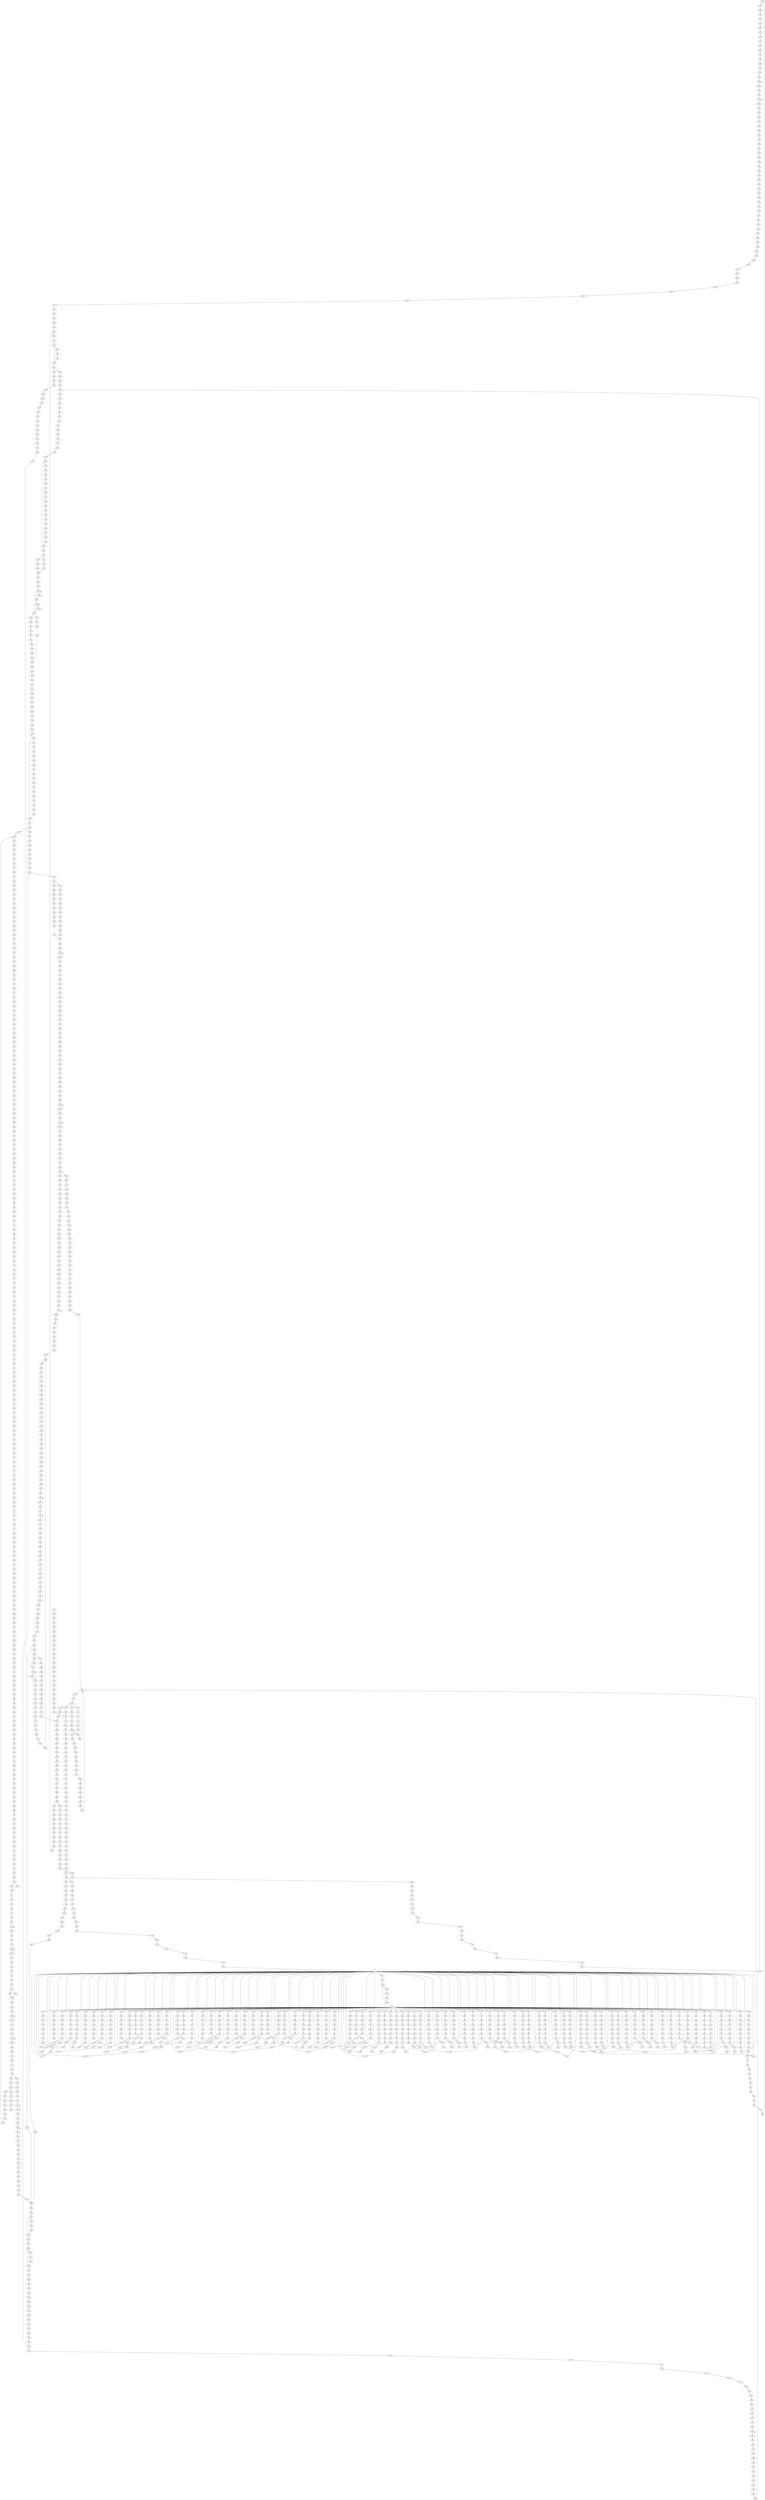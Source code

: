 digraph G {
"10000" -> "10004"
"10004" -> "10008"
"10008" -> "1000c"
"1000c" -> "10010"
"10010" -> "10014"
"10014" -> "10018"
"10018" -> "1001c"
"1001c" -> "10020"
"10020" -> "10024"
"10024" -> "10028"
"10028" -> "1002c"
"1002c" -> "10030"
"10030" -> "10034"
"10034" -> "10038"
"10038" -> "1003c"
"1003c" -> "10040"
"10040" -> "10044"
"10044" -> "10048"
"10048+2" -> "1004c"
"10048" -> "10048"
"10048" -> "10048+2"
"1004c" -> "10050"
"10050" -> "10054"
"10054+2" -> "10058"
"10054" -> "10054"
"10054" -> "10054+2"
"10058" -> "1005c"
"1005c" -> "10060"
"10060" -> "10064"
"10064" -> "10068"
"10068" -> "1006c"
"1006c" -> "10070"
"10070" -> "10074"
"10074" -> "10078"
"10078" -> "1007c"
"1007c" -> "10080"
"10080" -> "10084"
"10084" -> "10088"
"10088" -> "1008c"
"1008c" -> "10090"
"10090" -> "10094"
"10094" -> "10098"
"10098" -> "1009c"
"1009c" -> "100a0"
"100a0" -> "100a4"
"100a4" -> "100a8"
"100a8" -> "100ac"
"100ac" -> "100b0"
"100b0" -> "10338"
"1012c" -> "10130"
"10130" -> "10134"
"10134" -> "10b08"
"10138" -> "1013c"
"1013c" -> "10140"
"10140" -> "10144"
"10144" -> "10940"
"10148" -> "1014c"
"1014c" -> "158f0"
"10150" -> "10154"
"10154" -> "10158"
"10158" -> "1015c"
"1015c" -> "10160"
"10160" -> "10ae0"
"10164" -> "10168"
"10168" -> "1434c"
"1016c" -> "10170"
"10170" -> "10174"
"10174" -> "14288"
"10178" -> "1017c"
"1017c" -> "10180"
"10180" -> "10184"
"10184" -> "142ac"
"10188" -> "1018c"
"1018c" -> "10790"
"101b0" -> "101b4"
"101b4" -> "101b8"
"101b8" -> "101bc"
"101bc" -> "101c0"
"101c0+2" -> "101c4"
"101c0" -> "101c0"
"101c0" -> "101c0+2"
"101c4" -> "101c8"
"101c8" -> "101cc"
"101cc" -> "101d0"
"101d0+2" -> "101d4"
"101d0" -> "101d0"
"101d0" -> "101d0+2"
"101d4" -> "101d8"
"101d8" -> "101dc"
"101dc" -> "101e0"
"101e0" -> "101e4"
"101e4" -> "101e8"
"101e8" -> "101ec"
"101ec" -> "1039c"
"101ec" -> "10420"
"102a0" -> "102a4"
"102a4" -> "102a8"
"102a8" -> "102ac"
"102ac" -> "102b0"
"102b0" -> "102b4"
"102b4" -> "102b8"
"102b8" -> "102bc"
"102bc" -> "102c0"
"102c0" -> "102c4"
"102c4" -> "102c8"
"102c8" -> "102cc"
"102cc" -> "102d0"
"102d0" -> "102d4"
"102d4" -> "102d8"
"102d8" -> "102dc"
"102dc" -> "102e0"
"102e0" -> "102e4"
"102e4" -> "102e8"
"102e8" -> "102ec"
"102ec" -> "102f0"
"102f0" -> "102f4"
"102f4" -> "102f8"
"102f8" -> "102fc"
"102fc" -> "154c0"
"10300" -> "10304"
"10304" -> "10308"
"10308" -> "1030c"
"1030c" -> "10310"
"10310" -> "10314"
"10314" -> "10318"
"10318" -> "1031c"
"1031c" -> "10320"
"10320" -> "10324"
"10324" -> "143ec"
"10328" -> "1032c"
"1032c" -> "10330"
"10330" -> "10334"
"10334" -> "ffcc"
"10338" -> "1099c"
"1033c" -> "10340"
"10340" -> "10344"
"10344" -> "10348"
"10348" -> "15298"
"1034c" -> "10350"
"10350" -> "10354"
"10354" -> "10358"
"10358" -> "1434c"
"1035c" -> "10360"
"10360" -> "10364"
"10364" -> "14288"
"10368" -> "1036c"
"1036c" -> "10370"
"10370" -> "10374"
"10374" -> "10378"
"10378" -> "1037c"
"1037c" -> "10380"
"10380" -> "10384"
"10384" -> "10388"
"10388" -> "1038c"
"1038c" -> "142ac"
"10390" -> "a590"
"10394" -> "ee18"
"10398" -> "101b0"
"1039c" -> "103a0"
"103a0" -> "103a4"
"103a4" -> "103a8"
"103a4" -> "103f8"
"103a8" -> "103ac"
"103ac" -> "103b0"
"103b0" -> "103b4"
"103b4" -> "103b8"
"103f8" -> "103fc"
"103fc" -> "10400"
"10400" -> "10404"
"10404" -> "10408"
"10408" -> "1040c"
"1040c" -> "10410"
"10410" -> "10414"
"10414" -> "a590"
"10418" -> "ee18"
"1041c" -> "101b0"
"10420" -> "11238"
"10424" -> "10428"
"10428" -> "1042c"
"1042c" -> "10430"
"10430" -> "10434"
"10434" -> "10438"
"10438" -> "1043c"
"1043c" -> "10440"
"10440" -> "10444"
"10444" -> "10448"
"10448" -> "1044c"
"1044c" -> "10450"
"10450" -> "10454"
"10454" -> "10458"
"10458" -> "1045c"
"1045c" -> "1044c"
"1045c" -> "10460"
"10460" -> "10464"
"10464" -> "10468"
"10468" -> "1046c"
"1046c" -> "10470"
"10470" -> "10474"
"10474" -> "10478"
"10478" -> "10468"
"10478" -> "1047c"
"1047c" -> "10480"
"10480" -> "10484"
"10484" -> "10488"
"10488" -> "1048c"
"1048c" -> "10490"
"10490" -> "10494"
"10494" -> "10498"
"10498" -> "1049c"
"1049c" -> "104a0"
"104a0" -> "104a4"
"104a4" -> "104a8"
"104a8" -> "104ac"
"104ac" -> "104b0"
"104b0" -> "104b4"
"104b4" -> "104b8"
"104b8" -> "104bc"
"104bc" -> "104c0"
"104c0" -> "104c4"
"104c0" -> "10740"
"104c4" -> "104c8"
"104c8" -> "104cc"
"104cc" -> "104d0"
"104cc" -> "105e0"
"104d0" -> "104d4"
"104d4" -> "104d8"
"104d8" -> "104dc"
"104dc" -> "104e0"
"104e0" -> "104e4"
"104e4" -> "104e8"
"104e8" -> "104ec"
"104ec" -> "104f0"
"104f0" -> "104f4"
"104f4" -> "104f8"
"104f8" -> "104fc"
"104fc" -> "10500"
"10500" -> "10504"
"10504" -> "10508"
"10508+2" -> "1050c"
"10508" -> "10508"
"10508" -> "10508+2"
"1050c" -> "10510"
"10510" -> "10514"
"10514" -> "10518"
"10518" -> "1051c"
"1051c" -> "10520"
"10520" -> "10524"
"10524" -> "10528"
"10528" -> "1052c"
"1052c" -> "10530"
"10530" -> "10534"
"10534" -> "10538"
"10538" -> "1053c"
"1053c" -> "15d9c"
"10540" -> "10544"
"10544" -> "10548"
"10548" -> "1054c"
"1054c" -> "1057c"
"1057c" -> "10580"
"10580" -> "10584"
"10584" -> "10588"
"10584" -> "10610"
"10588" -> "1058c"
"1058c" -> "10590"
"10590" -> "10594"
"10594" -> "10598"
"10598" -> "1059c"
"1059c" -> "105a0"
"105a0" -> "105a4"
"105a4" -> "105a8"
"105a8" -> "105ac"
"105ac" -> "105b0"
"105b0" -> "105b4"
"105b4" -> "105b8"
"105b8" -> "105bc"
"105bc" -> "105c0"
"105c0" -> "107ac"
"105e0" -> "105e4"
"105e4" -> "105e8"
"105e8" -> "105ec"
"105ec" -> "105f0"
"105f0" -> "105f4"
"105f4" -> "105f8"
"105f8" -> "105fc"
"105fc" -> "10600"
"10600" -> "10604"
"10604" -> "10608"
"10608" -> "1060c"
"1060c" -> "104fc"
"10610" -> "10614"
"10614" -> "10618"
"10618" -> "1061c"
"1061c" -> "10620"
"10620" -> "10624"
"10624" -> "10628"
"10628" -> "1062c"
"1062c" -> "10630"
"10630" -> "10634"
"10634" -> "10638"
"10638" -> "1063c"
"1063c" -> "10640"
"10640" -> "10644"
"10644" -> "10648"
"10648" -> "1064c"
"1064c" -> "10650"
"10650" -> "10654"
"10654" -> "10658"
"10658" -> "1065c"
"1065c" -> "10660"
"10660" -> "10664"
"10664" -> "10668"
"10668" -> "1066c"
"1066c" -> "10670"
"10670" -> "10674"
"10674" -> "10678"
"10678" -> "1067c"
"1067c" -> "1083c"
"10740" -> "10744"
"10744" -> "10748"
"10748" -> "1074c"
"1074c" -> "10750"
"10750" -> "10754"
"10754" -> "10758"
"10758" -> "1075c"
"1075c" -> "10760"
"10760" -> "10764"
"10764" -> "10768"
"10768" -> "1076c"
"1076c" -> "10770"
"10770" -> "10774"
"10774" -> "10778"
"10778" -> "1077c"
"1077c" -> "10780"
"10780" -> "10784"
"10784" -> "10788"
"10788+2" -> "1078c"
"10788" -> "10788"
"10788" -> "10788+2"
"1078c" -> "1012c"
"10790" -> "10794"
"10794" -> "10798"
"10798" -> "1079c"
"1079c" -> "107a0"
"107a0" -> "107a4"
"107a4" -> "107a8"
"107a8" -> "104c4"
"107ac" -> "107b0"
"107b0" -> "107b4"
"107b4" -> "107b8"
"107b8" -> "107bc"
"107bc" -> "107c0"
"107c0" -> "107c4"
"107c4" -> "107c8"
"107c8" -> "107cc"
"107cc" -> "107d0"
"107d0" -> "107d4"
"107d4" -> "107d8"
"107d8" -> "107dc"
"107dc" -> "107e0"
"107e0" -> "10870"
"1083c" -> "10840"
"10840" -> "10844"
"10844+2" -> "10848"
"10844" -> "10844"
"10844" -> "10844+2"
"10848" -> "1084c"
"1084c" -> "10850"
"10850" -> "10854"
"10854" -> "10858"
"10858" -> "1085c"
"1085c" -> "10860"
"10860" -> "10864"
"10864" -> "10868"
"10868" -> "19068"
"1086c" -> "10440"
"10870" -> "10874"
"10874" -> "10878"
"10878" -> "15204"
"1087c" -> "10880"
"10880" -> "154c0"
"10884" -> "10888"
"10888" -> "1088c"
"1088c" -> "10890"
"10890" -> "10894"
"10894" -> "10898"
"10898" -> "1089c"
"1089c" -> "108a0"
"108a0" -> "108a4"
"108a4" -> "108a8"
"108a8" -> "108ac"
"108ac" -> "108b0"
"108b0" -> "108b4"
"108b4" -> "108b8"
"108b8" -> "108bc"
"108bc" -> "108c0"
"108c0" -> "10440"
"10940" -> "10944"
"10944" -> "10948"
"10948" -> "1094c"
"1094c" -> "10950"
"10950" -> "10954"
"10954" -> "10958"
"10958" -> "1095c"
"1095c" -> "10960"
"10960" -> "10964"
"10964" -> "10968"
"10968" -> "1096c"
"1096c" -> "10970"
"10970" -> "10974"
"10974" -> "10978"
"10978" -> "1097c"
"1097c" -> "10980"
"10980" -> "10984"
"10984" -> "10988"
"10988" -> "10148"
"10988" -> "10bcc"
"1099c" -> "109a0"
"109a0" -> "109a4"
"109a4" -> "109a8"
"109a8" -> "109ac"
"109ac" -> "109b0"
"109b0" -> "109b4"
"109b4" -> "109b8"
"109b8" -> "109bc"
"109bc" -> "109c0"
"109c0" -> "109c4"
"109c4" -> "109c8"
"109c8" -> "109cc"
"109cc" -> "109d0"
"109d0" -> "109d4"
"109d4" -> "109d8"
"109d8" -> "109dc"
"109dc" -> "109e0"
"109e0" -> "109e4"
"109e4" -> "109e8"
"109e8" -> "109ec"
"109ec" -> "109f0"
"109f0" -> "1033c"
"10ae0" -> "10ae4"
"10ae4" -> "10ae8"
"10ae8" -> "10aec"
"10aec" -> "10af0"
"10af0" -> "10af4"
"10af4" -> "10af8"
"10af8" -> "10afc"
"10afc" -> "10b00"
"10b00" -> "10b04"
"10b04" -> "10164"
"10b08" -> "10b0c"
"10b0c" -> "10b10"
"10b10" -> "10b14"
"10b14" -> "10b18"
"10b18" -> "10b1c"
"10b1c" -> "10b20"
"10b20" -> "10b24"
"10b24" -> "10b28"
"10b28" -> "10b2c"
"10b2c" -> "15204"
"10b30" -> "10b34"
"10b34" -> "10b38"
"10b38" -> "10b3c"
"10b3c" -> "10b40"
"10b40" -> "10b44"
"10b44" -> "10b48"
"10b48" -> "10b4c"
"10b4c" -> "10b50"
"10b50" -> "10b7c"
"10b7c" -> "10b80"
"10b80" -> "10b84"
"10b84" -> "10b88"
"10b88" -> "10b8c"
"10b8c" -> "10b90"
"10b90" -> "10b94"
"10b94" -> "10b98"
"10b98" -> "10b9c"
"10b9c" -> "15204"
"10ba0" -> "10ba4"
"10ba4" -> "10ba8"
"10ba8" -> "10bac"
"10bac" -> "10bb0"
"10bb0" -> "10bb4"
"10bb4" -> "10bb8"
"10bb8" -> "10bbc"
"10bbc" -> "15204"
"10bc0" -> "10bc4"
"10bc4" -> "10bc8"
"10bc8" -> "10940"
"10bcc" -> "10bd0"
"10bd0" -> "10bd4"
"10bd4" -> "10bd8"
"10bd8" -> "10bdc"
"10bdc" -> "10be0"
"10be0" -> "10be4"
"10be4" -> "10be8"
"10be8" -> "10bec"
"10bec" -> "10bf0"
"10bf0" -> "10bf4"
"10bf4" -> "15298"
"10bf8" -> "10bfc"
"10bfc" -> "10c00"
"10c00" -> "10c04"
"10c04" -> "10c08"
"10c08" -> "10c0c"
"10c0c" -> "10c10"
"10c10" -> "10c14"
"10c14" -> "10c18"
"10c18" -> "10c1c"
"10c1c" -> "10c20"
"10c20" -> "10c24"
"10c24" -> "10c28"
"10c28" -> "10c2c"
"10c2c" -> "10c30"
"10c30" -> "10c34"
"10c34" -> "10c38"
"10c38" -> "10c3c"
"10c3c" -> "10c40"
"10c40" -> "10c44"
"10c44" -> "10c48"
"10c48" -> "10c4c"
"10c4c+2" -> "10c50"
"10c4c" -> "10c4c"
"10c4c" -> "10c4c+2"
"10c4c" -> "10c50"
"10c50" -> "10c54"
"10c54" -> "10c58"
"10c58" -> "10c5c"
"10c5c" -> "10c60"
"10c60" -> "10c64"
"10c64" -> "10c68"
"10c68" -> "10c6c"
"10c6c" -> "10c70"
"10c70" -> "10c74"
"10c74" -> "10c78"
"10c78" -> "10c7c"
"10c7c" -> "10c80"
"10c80" -> "10c84"
"10c84" -> "10dbc"
"10db4" -> "10db8"
"10db8" -> "10c48"
"10dbc" -> "10dc0"
"10dc0" -> "19068"
"10dc4" -> "10dc8"
"10dc8" -> "10db4"
"10dc8" -> "10dcc"
"10dcc" -> "10dd0"
"10dd0" -> "10dd4"
"10dd4" -> "10dd8"
"10dd8" -> "10ddc"
"10ddc" -> "10de0"
"10de0" -> "10de4"
"10de4" -> "10de8"
"10de8" -> "10dec"
"10dec" -> "10df0"
"10df0" -> "10138"
"11238" -> "1123c"
"1123c" -> "11240"
"11240" -> "11244"
"11244" -> "11248"
"11248" -> "1124c"
"1124c+2" -> "11250"
"1124c" -> "1124c"
"1124c" -> "1124c+2"
"11250" -> "11254"
"11254" -> "11258"
"11258" -> "1125c"
"1125c+2" -> "11260"
"1125c" -> "1125c"
"1125c" -> "1125c+2"
"11260" -> "11264"
"11264" -> "11268"
"11268" -> "1126c"
"1126c" -> "11270"
"11270" -> "11274"
"11274" -> "11278"
"11278" -> "1127c"
"1127c" -> "10424"
"14288" -> "1428c"
"1428c" -> "14290"
"14290" -> "14294"
"14294" -> "14298"
"14298+2" -> "1429c"
"14298" -> "14298"
"14298" -> "14298+2"
"14298" -> "1429c"
"1429c" -> "142a0"
"142a0+2" -> "142a4"
"142a0" -> "142a0"
"142a0" -> "142a0+2"
"142a0" -> "142a4"
"142a4" -> "10178"
"142a4" -> "10368"
"142ac" -> "142b0"
"142b0" -> "142b4"
"142b4" -> "142b8"
"142b8" -> "142bc"
"142bc" -> "142c0"
"142c0" -> "142c4"
"142c4" -> "142c8"
"142c8" -> "142cc"
"142cc" -> "142d0"
"142d0" -> "142d4"
"142d4" -> "142d8"
"142d8" -> "142dc"
"142dc" -> "142e0"
"142e0" -> "142e4"
"142e4" -> "142e8"
"142e8" -> "142ec"
"142ec" -> "142f0"
"142f0" -> "142f4"
"142f4" -> "142f8"
"142f8" -> "142fc"
"142fc" -> "14300"
"14300" -> "14304"
"14304" -> "14308"
"14308" -> "1430c"
"1430c" -> "14310"
"14310" -> "14314"
"14314" -> "14318"
"14318" -> "1431c"
"1431c" -> "14320"
"14320" -> "14324"
"14324" -> "14328"
"14328" -> "1432c"
"1432c" -> "14330"
"14330" -> "14334"
"14334" -> "14338"
"14338" -> "142ec"
"14338" -> "1433c"
"1433c" -> "14340"
"14340" -> "10188"
"14340" -> "10390"
"1434c" -> "14350"
"14350" -> "14354"
"14354" -> "14358"
"14358" -> "1435c"
"1435c" -> "14360"
"14360" -> "14364"
"14364" -> "14368"
"14368" -> "1436c"
"1436c" -> "14370"
"14370" -> "14374"
"14374" -> "14378"
"14378" -> "1437c"
"1437c" -> "14380"
"14380" -> "14384"
"14384" -> "14388"
"14388" -> "1438c"
"1438c" -> "14390"
"14390" -> "14394"
"14394" -> "14398"
"14398" -> "1439c"
"1439c" -> "143a0"
"143a0" -> "143a4"
"143a4" -> "143a8"
"143a8" -> "143ac"
"143ac" -> "143b0"
"143b0" -> "143b4"
"143b4" -> "143b8"
"143b8" -> "143bc"
"143bc" -> "143c0"
"143c0" -> "143c4"
"143c4" -> "143c8"
"143c8" -> "143cc"
"143cc" -> "143d0"
"143d0" -> "143d4"
"143d4" -> "143d8"
"143d8" -> "1438c"
"143d8" -> "143dc"
"143dc" -> "143e0"
"143e0" -> "1016c"
"143e0" -> "1035c"
"143ec" -> "143f0"
"143f0" -> "143f4"
"143f4" -> "143f8"
"143f8" -> "143fc"
"143fc" -> "14400"
"14400" -> "14404"
"14404" -> "14408"
"14408" -> "1440c"
"1440c" -> "14410"
"14410" -> "15274"
"14414" -> "14418"
"14418" -> "1441c"
"1441c" -> "14420"
"14420" -> "14424"
"14424" -> "14428"
"14428" -> "1442c"
"1442c" -> "14430"
"14430" -> "14434"
"14434" -> "14438"
"14438" -> "15274"
"1443c" -> "14440"
"14440" -> "14444"
"14444" -> "14448"
"14448" -> "1444c"
"1444c" -> "14450"
"14450" -> "14454"
"14454" -> "14458"
"14458" -> "1445c"
"1445c" -> "15274"
"14460" -> "14464"
"14464" -> "14468"
"14468" -> "1446c"
"1446c" -> "14470"
"14470" -> "14474"
"14474" -> "14478"
"14478" -> "1447c"
"1447c" -> "14480"
"14480" -> "15274"
"14484" -> "14488"
"14488" -> "1448c"
"1448c" -> "14490"
"14490" -> "14494"
"14494" -> "14498"
"14498" -> "1449c"
"1449c" -> "144a0"
"144a0" -> "144a4"
"144a4" -> "15274"
"144a8" -> "144ac"
"144ac" -> "144b0"
"144b0" -> "144b4"
"144b4" -> "144b8"
"144b8" -> "144bc"
"144bc" -> "144c0"
"144c0" -> "144c4"
"144c4" -> "144c8"
"144c8" -> "15274"
"144cc" -> "144d0"
"144d0" -> "144d4"
"144d4" -> "144d8"
"144d8" -> "144dc"
"144dc" -> "144e0"
"144e0" -> "144e4"
"144e4" -> "144e8"
"144e8" -> "144ec"
"144ec" -> "15274"
"144f0" -> "144f4"
"144f4" -> "144f8"
"144f8" -> "144fc"
"144fc" -> "14500"
"14500" -> "14504"
"14504" -> "14508"
"14508" -> "1450c"
"1450c" -> "14510"
"14510" -> "15274"
"14514" -> "14518"
"14518" -> "1451c"
"1451c" -> "14520"
"14520" -> "14524"
"14524" -> "14528"
"14528" -> "1452c"
"1452c" -> "14530"
"14530" -> "15274"
"14534" -> "14538"
"14538" -> "1453c"
"1453c" -> "14540"
"14540" -> "14544"
"14544" -> "14548"
"14548" -> "1454c"
"1454c" -> "14550"
"14550" -> "14554"
"14554" -> "15274"
"14558" -> "1455c"
"1455c" -> "14560"
"14560" -> "14564"
"14564" -> "14568"
"14568" -> "1456c"
"1456c" -> "14570"
"14570" -> "14574"
"14574" -> "15274"
"14578" -> "1457c"
"1457c" -> "14580"
"14580" -> "14584"
"14584" -> "14588"
"14588" -> "1458c"
"1458c" -> "14590"
"14590" -> "14594"
"14594" -> "14598"
"14598" -> "15274"
"1459c" -> "145a0"
"145a0" -> "145a4"
"145a4" -> "145a8"
"145a8" -> "145ac"
"145ac" -> "145b0"
"145b0" -> "145b4"
"145b4" -> "145b8"
"145b8" -> "145bc"
"145bc" -> "15274"
"145c0" -> "145c4"
"145c4" -> "145c8"
"145c8" -> "145cc"
"145cc" -> "145d0"
"145d0" -> "145d4"
"145d4" -> "145d8"
"145d8" -> "145dc"
"145dc" -> "145e0"
"145e0" -> "15274"
"145e4" -> "145e8"
"145e8" -> "145ec"
"145ec" -> "145f0"
"145f0" -> "145f4"
"145f4" -> "145f8"
"145f8" -> "145fc"
"145fc" -> "14600"
"14600" -> "14604"
"14604" -> "15274"
"14608" -> "1460c"
"1460c" -> "14610"
"14610" -> "14614"
"14614" -> "14618"
"14618" -> "1461c"
"1461c" -> "14620"
"14620" -> "14624"
"14624" -> "15274"
"14628" -> "1462c"
"1462c" -> "14630"
"14630" -> "14634"
"14634" -> "14638"
"14638" -> "1463c"
"1463c" -> "14640"
"14640" -> "14644"
"14644" -> "14648"
"14648" -> "15274"
"1464c" -> "14650"
"14650" -> "14654"
"14654" -> "14658"
"14658" -> "1465c"
"1465c" -> "14660"
"14660" -> "14664"
"14664" -> "14668"
"14668" -> "15274"
"1466c" -> "14670"
"14670" -> "14674"
"14674" -> "14678"
"14678" -> "1467c"
"1467c" -> "14680"
"14680" -> "14684"
"14684" -> "14688"
"14688" -> "15274"
"1468c" -> "14690"
"14690" -> "14694"
"14694" -> "14698"
"14698" -> "1469c"
"1469c" -> "146a0"
"146a0" -> "146a4"
"146a4" -> "146a8"
"146a8" -> "15274"
"146ac" -> "146b0"
"146b0" -> "146b4"
"146b4" -> "146b8"
"146b8" -> "146bc"
"146bc" -> "146c0"
"146c0" -> "146c4"
"146c4" -> "146c8"
"146c8" -> "15274"
"146cc" -> "146d0"
"146d0" -> "146d4"
"146d4" -> "146d8"
"146d8" -> "146dc"
"146dc" -> "146e0"
"146e0" -> "146e4"
"146e4" -> "146e8"
"146e8" -> "146ec"
"146ec" -> "146f0"
"146f0" -> "15274"
"146f4" -> "146f8"
"146f8" -> "146fc"
"146fc" -> "14700"
"14700" -> "14704"
"14704" -> "14708"
"14708" -> "1470c"
"1470c" -> "14710"
"14710" -> "15274"
"14714" -> "14718"
"14718" -> "1471c"
"1471c" -> "14720"
"14720" -> "14724"
"14724" -> "14728"
"14728" -> "1472c"
"1472c" -> "14730"
"14730" -> "14734"
"14734" -> "15274"
"14738" -> "1473c"
"1473c" -> "14740"
"14740" -> "14744"
"14744" -> "14748"
"14748" -> "1474c"
"1474c" -> "14750"
"14750" -> "14754"
"14754" -> "14758"
"14758" -> "15274"
"1475c" -> "14760"
"14760" -> "14764"
"14764" -> "14768"
"14768" -> "1476c"
"1476c" -> "14770"
"14770" -> "14774"
"14774" -> "14778"
"14778" -> "1477c"
"1477c" -> "15274"
"14780" -> "14784"
"14784" -> "14788"
"14788" -> "1478c"
"1478c" -> "14790"
"14790" -> "14794"
"14794" -> "14798"
"14798" -> "1479c"
"1479c" -> "147a0"
"147a0" -> "15274"
"147a4" -> "147a8"
"147a8" -> "147ac"
"147ac" -> "147b0"
"147b0" -> "147b4"
"147b4" -> "147b8"
"147b8" -> "147bc"
"147bc" -> "147c0"
"147c0" -> "147c4"
"147c4" -> "15274"
"147c8" -> "147cc"
"147cc" -> "147d0"
"147d0" -> "147d4"
"147d4" -> "147d8"
"147d8" -> "147dc"
"147dc" -> "147e0"
"147e0" -> "147e4"
"147e4" -> "15274"
"147e8" -> "147ec"
"147ec" -> "147f0"
"147f0" -> "147f4"
"147f4" -> "147f8"
"147f8" -> "147fc"
"147fc" -> "14800"
"14800" -> "14804"
"14804" -> "14808"
"14808" -> "15274"
"1480c" -> "14810"
"14810" -> "14814"
"14814" -> "14818"
"14818" -> "1481c"
"1481c" -> "14820"
"14820" -> "14824"
"14824" -> "14828"
"14828" -> "1482c"
"1482c" -> "15274"
"14830" -> "14834"
"14834" -> "14838"
"14838" -> "1483c"
"1483c" -> "14840"
"14840" -> "14844"
"14844" -> "14848"
"14848" -> "1484c"
"1484c" -> "14850"
"14850" -> "15274"
"14854" -> "14858"
"14858" -> "1485c"
"1485c" -> "14860"
"14860" -> "14864"
"14864" -> "14868"
"14868" -> "1486c"
"1486c" -> "14870"
"14870" -> "14874"
"14874" -> "14878"
"14878" -> "15274"
"1487c" -> "14880"
"14880" -> "14884"
"14884" -> "14888"
"14888" -> "1488c"
"1488c" -> "14890"
"14890" -> "14894"
"14894" -> "14898"
"14898" -> "1489c"
"1489c" -> "15274"
"148a0" -> "148a4"
"148a4" -> "148a8"
"148a8" -> "148ac"
"148ac" -> "148b0"
"148b0" -> "148b4"
"148b4" -> "148b8"
"148b8" -> "148bc"
"148bc" -> "148c0"
"148c0" -> "148c4"
"148c4" -> "15274"
"148c8" -> "148cc"
"148cc" -> "148d0"
"148d0" -> "148d4"
"148d4" -> "148d8"
"148d8" -> "148dc"
"148dc" -> "148e0"
"148e0" -> "148e4"
"148e4" -> "148e8"
"148e8" -> "15274"
"148ec" -> "148f0"
"148f0" -> "148f4"
"148f4" -> "148f8"
"148f8" -> "148fc"
"148fc" -> "14900"
"14900" -> "14904"
"14904" -> "14908"
"14908" -> "1490c"
"1490c" -> "14910"
"14910" -> "15274"
"14914" -> "14918"
"14918" -> "1491c"
"1491c" -> "14920"
"14920" -> "14924"
"14924" -> "14928"
"14928" -> "1492c"
"1492c" -> "14930"
"14930" -> "14934"
"14934" -> "15274"
"14938" -> "1493c"
"1493c" -> "14940"
"14940" -> "14944"
"14944" -> "14948"
"14948" -> "1494c"
"1494c" -> "14950"
"14950" -> "14954"
"14954" -> "14958"
"14958" -> "15274"
"1495c" -> "14960"
"14960" -> "14964"
"14964" -> "14968"
"14968" -> "1496c"
"1496c" -> "14970"
"14970" -> "14974"
"14974" -> "14978"
"14978" -> "1497c"
"1497c" -> "15274"
"14980" -> "14984"
"14984" -> "14988"
"14988" -> "1498c"
"1498c" -> "14990"
"14990" -> "14994"
"14994" -> "14998"
"14998" -> "1499c"
"1499c" -> "149a0"
"149a0" -> "149a4"
"149a4" -> "15274"
"149a8" -> "149ac"
"149ac" -> "149b0"
"149b0" -> "149b4"
"149b4" -> "149b8"
"149b8" -> "149bc"
"149bc" -> "149c0"
"149c0" -> "149c4"
"149c4" -> "149c8"
"149c8" -> "15274"
"149cc" -> "149d0"
"149d0" -> "149d4"
"149d4" -> "149d8"
"149d8" -> "149dc"
"149dc" -> "149e0"
"149e0" -> "149e4"
"149e4" -> "149e8"
"149e8" -> "149ec"
"149ec" -> "15274"
"149f0" -> "149f4"
"149f4" -> "149f8"
"149f8" -> "149fc"
"149fc" -> "14a00"
"14a00" -> "14a04"
"14a04" -> "14a08"
"14a08" -> "14a0c"
"14a0c" -> "14a10"
"14a10" -> "14a14"
"14a14" -> "14a18"
"14a18" -> "15274"
"14a1c" -> "14a20"
"14a20" -> "14a24"
"14a24" -> "14a28"
"14a28" -> "14a2c"
"14a2c" -> "14a30"
"14a30" -> "14a34"
"14a34" -> "14a38"
"14a38" -> "14a3c"
"14a3c" -> "15274"
"14a40" -> "14a44"
"14a44" -> "14a48"
"14a48" -> "14a4c"
"14a4c" -> "14a50"
"14a50" -> "14a54"
"14a54" -> "14a58"
"14a58" -> "14a5c"
"14a5c" -> "14a60"
"14a60" -> "14a64"
"14a64" -> "15274"
"14a68" -> "14a6c"
"14a6c" -> "14a70"
"14a70" -> "14a74"
"14a74" -> "14a78"
"14a78" -> "14a7c"
"14a7c" -> "14a80"
"14a80" -> "14a84"
"14a84" -> "14a88"
"14a88" -> "15274"
"14a8c" -> "14a90"
"14a90" -> "14a94"
"14a94" -> "14a98"
"14a98" -> "14a9c"
"14a9c" -> "14aa0"
"14aa0" -> "14aa4"
"14aa4" -> "14aa8"
"14aa8" -> "14aac"
"14aac" -> "15274"
"14ab0" -> "14ab4"
"14ab4" -> "14ab8"
"14ab8" -> "14abc"
"14abc" -> "14ac0"
"14ac0" -> "14ac4"
"14ac4" -> "14ac8"
"14ac8" -> "14acc"
"14acc" -> "14ad0"
"14ad0" -> "14ad4"
"14ad4" -> "15274"
"14ad8" -> "14adc"
"14adc" -> "14ae0"
"14ae0" -> "14ae4"
"14ae4" -> "14ae8"
"14ae8" -> "14aec"
"14aec" -> "14af0"
"14af0" -> "14af4"
"14af4" -> "14af8"
"14af8" -> "14afc"
"14afc" -> "15274"
"14b00" -> "14b04"
"14b04" -> "14b08"
"14b08" -> "14b0c"
"14b0c" -> "14b10"
"14b10" -> "14b14"
"14b14" -> "14b18"
"14b18" -> "14b1c"
"14b1c" -> "14b20"
"14b20" -> "14b24"
"14b24" -> "14b28"
"14b28" -> "15274"
"14b2c" -> "14b30"
"14b30" -> "14b34"
"14b34" -> "14b38"
"14b38" -> "14b3c"
"14b3c" -> "14b40"
"14b40" -> "14b44"
"14b44" -> "14b48"
"14b48" -> "14b4c"
"14b4c" -> "15274"
"14b50" -> "14b54"
"14b54" -> "14b58"
"14b58" -> "14b5c"
"14b5c" -> "14b60"
"14b60" -> "14b64"
"14b64" -> "14b68"
"14b68" -> "14b6c"
"14b6c" -> "14b70"
"14b70" -> "14b74"
"14b74" -> "15274"
"14b78" -> "14b7c"
"14b7c" -> "14b80"
"14b80" -> "14b84"
"14b84" -> "14b88"
"14b88" -> "14b8c"
"14b8c" -> "14b90"
"14b90" -> "14b94"
"14b94" -> "14b98"
"14b98" -> "14b9c"
"14b9c" -> "15274"
"14ba0" -> "14ba4"
"14ba4" -> "14ba8"
"14ba8" -> "14bac"
"14bac" -> "14bb0"
"14bb0" -> "14bb4"
"14bb4" -> "14bb8"
"14bb8" -> "14bbc"
"14bbc" -> "14bc0"
"14bc0" -> "14bc4"
"14bc4" -> "15274"
"14bc8" -> "14bcc"
"14bcc" -> "14bd0"
"14bd0" -> "14bd4"
"14bd4" -> "14bd8"
"14bd8" -> "14bdc"
"14bdc" -> "14be0"
"14be0" -> "14be4"
"14be4" -> "14be8"
"14be8" -> "14bec"
"14bec" -> "15274"
"14bf0" -> "14bf4"
"14bf4" -> "14bf8"
"14bf8" -> "14bfc"
"14bfc" -> "14c00"
"14c00" -> "14c04"
"14c04" -> "14c08"
"14c08" -> "14c0c"
"14c0c" -> "14c10"
"14c10" -> "15274"
"14c14" -> "14c18"
"14c18" -> "14c1c"
"14c1c" -> "14c20"
"14c20" -> "14c24"
"14c24" -> "14c28"
"14c28" -> "14c2c"
"14c2c" -> "14c30"
"14c30" -> "14c34"
"14c34" -> "15274"
"14c38" -> "14c3c"
"14c3c" -> "14c40"
"14c40" -> "14c44"
"14c44" -> "14c48"
"14c48" -> "14c4c"
"14c4c" -> "14c50"
"14c50" -> "14c54"
"14c54" -> "14c58"
"14c58" -> "14c5c"
"14c5c" -> "15274"
"14c60" -> "14c64"
"14c64" -> "14c68"
"14c68" -> "14c6c"
"14c6c" -> "14c70"
"14c70" -> "14c74"
"14c74" -> "14c78"
"14c78" -> "14c7c"
"14c7c" -> "14c80"
"14c80" -> "15274"
"14c84" -> "14c88"
"14c88" -> "14c8c"
"14c8c" -> "14c90"
"14c90" -> "14c94"
"14c94" -> "14c98"
"14c98" -> "14c9c"
"14c9c" -> "14ca0"
"14ca0" -> "14ca4"
"14ca4" -> "15274"
"14ca8" -> "14cac"
"14cac" -> "14cb0"
"14cb0" -> "14cb4"
"14cb4" -> "14cb8"
"14cb8" -> "14cbc"
"14cbc" -> "14cc0"
"14cc0" -> "14cc4"
"14cc4" -> "14cc8"
"14cc8" -> "14ccc"
"14ccc" -> "15274"
"14cd0" -> "14cd4"
"14cd4" -> "14cd8"
"14cd8" -> "14cdc"
"14cdc" -> "14ce0"
"14ce0" -> "14ce4"
"14ce4" -> "14ce8"
"14ce8" -> "14cec"
"14cec" -> "14cf0"
"14cf0" -> "14cf4"
"14cf4" -> "15274"
"14cf8" -> "14cfc"
"14cfc" -> "14d00"
"14d00" -> "14d04"
"14d04" -> "14d08"
"14d08" -> "14d0c"
"14d0c" -> "14d10"
"14d10" -> "14d14"
"14d14" -> "14d18"
"14d18" -> "15274"
"14d1c" -> "14d20"
"14d20" -> "14d24"
"14d24" -> "14d28"
"14d28" -> "14d2c"
"14d2c" -> "14d30"
"14d30" -> "14d34"
"14d34" -> "14d38"
"14d38" -> "14d3c"
"14d3c" -> "15274"
"14d40" -> "14d44"
"14d44" -> "14d48"
"14d48" -> "14d4c"
"14d4c" -> "14d50"
"14d50" -> "14d54"
"14d54" -> "14d58"
"14d58" -> "14d5c"
"14d5c" -> "14d60"
"14d60" -> "15274"
"14d64" -> "14d68"
"14d68" -> "14d6c"
"14d6c" -> "14d70"
"14d70" -> "14d74"
"14d74" -> "14d78"
"14d78" -> "14d7c"
"14d7c" -> "14d80"
"14d80" -> "14d84"
"14d84" -> "14d88"
"14d88" -> "14d8c"
"14d8c" -> "15274"
"14d90" -> "14d94"
"14d94" -> "14d98"
"14d98" -> "14d9c"
"14d9c" -> "14da0"
"14da0" -> "14da4"
"14da4" -> "14da8"
"14da8" -> "14dac"
"14dac" -> "14db0"
"14db0" -> "15274"
"14db4" -> "14db8"
"14db8" -> "14dbc"
"14dbc" -> "14dc0"
"14dc0" -> "14dc4"
"14dc4" -> "14dc8"
"14dc8" -> "14dcc"
"14dcc" -> "14dd0"
"14dd0" -> "14dd4"
"14dd4" -> "14dd8"
"14dd8" -> "15274"
"14ddc" -> "14de0"
"14de0" -> "14de4"
"14de4" -> "14de8"
"14de8" -> "14dec"
"14dec" -> "14df0"
"14df0" -> "14df4"
"14df4" -> "14df8"
"14df8" -> "14dfc"
"14dfc" -> "15274"
"14e00" -> "14e04"
"14e04" -> "14e08"
"14e08" -> "14e0c"
"14e0c" -> "14e10"
"14e10" -> "14e14"
"14e14" -> "14e18"
"14e18" -> "14e1c"
"14e1c" -> "14e20"
"14e20" -> "15274"
"14e24" -> "14e28"
"14e28" -> "14e2c"
"14e2c" -> "14e30"
"14e30" -> "14e34"
"14e34" -> "14e38"
"14e38" -> "14e3c"
"14e3c" -> "14e40"
"14e40" -> "14e44"
"14e44" -> "14e48"
"14e48" -> "15274"
"14e4c" -> "14e50"
"14e50" -> "14e54"
"14e54" -> "14e58"
"14e58" -> "14e5c"
"14e5c" -> "14e60"
"14e60" -> "14e64"
"14e64" -> "14e68"
"14e68" -> "14e6c"
"14e6c" -> "14e70"
"14e70" -> "14e74"
"14e74" -> "15274"
"14e78" -> "14e7c"
"14e7c" -> "14e80"
"14e80" -> "14e84"
"14e84" -> "14e88"
"14e88" -> "14e8c"
"14e8c" -> "14e90"
"14e90" -> "14e94"
"14e94" -> "14e98"
"14e98" -> "15274"
"14e9c" -> "14ea0"
"14ea0" -> "14ea4"
"14ea4" -> "14ea8"
"14ea8" -> "14eac"
"14eac" -> "14eb0"
"14eb0" -> "14eb4"
"14eb4" -> "14eb8"
"14eb8" -> "14ebc"
"14ebc" -> "14ec0"
"14ec0" -> "15274"
"14ec4" -> "14ec8"
"14ec8" -> "14ecc"
"14ecc" -> "14ed0"
"14ed0" -> "14ed4"
"14ed4" -> "14ed8"
"14ed8" -> "14edc"
"14edc" -> "14ee0"
"14ee0" -> "14ee4"
"14ee4" -> "15274"
"14ee8" -> "14eec"
"14eec" -> "14ef0"
"14ef0" -> "14ef4"
"14ef4" -> "14ef8"
"14ef8" -> "14efc"
"14efc" -> "14f00"
"14f00" -> "14f04"
"14f04" -> "14f08"
"14f08" -> "14f0c"
"14f0c" -> "14f10"
"14f10" -> "15274"
"14f14" -> "14f18"
"14f18" -> "14f1c"
"14f1c" -> "14f20"
"14f20" -> "14f24"
"14f24" -> "14f28"
"14f28" -> "14f2c"
"14f2c" -> "14f30"
"14f30" -> "14f34"
"14f34" -> "15274"
"14f38" -> "14f3c"
"14f3c" -> "14f40"
"14f40" -> "14f44"
"14f44" -> "14f48"
"14f48" -> "14f4c"
"14f4c" -> "14f50"
"14f50" -> "14f54"
"14f54" -> "14f58"
"14f58" -> "15274"
"14f5c" -> "14f60"
"14f60" -> "14f64"
"14f64" -> "14f68"
"14f68" -> "14f6c"
"14f6c" -> "14f70"
"14f70" -> "14f74"
"14f74" -> "14f78"
"14f78" -> "14f7c"
"14f7c" -> "15274"
"14f80" -> "14f84"
"14f84" -> "14f88"
"14f88" -> "14f8c"
"14f8c" -> "14f90"
"14f90" -> "14f94"
"14f94" -> "14f98"
"14f98" -> "14f9c"
"14f9c" -> "14fa0"
"14fa0" -> "14fa4"
"14fa4" -> "15274"
"14fa8" -> "14fac"
"14fac" -> "14fb0"
"14fb0" -> "14fb4"
"14fb4" -> "14fb8"
"14fb8" -> "14fbc"
"14fbc" -> "14fc0"
"14fc0" -> "14fc4"
"14fc4" -> "14fc8"
"14fc8" -> "14fcc"
"14fcc" -> "15274"
"14fd0" -> "14fd4"
"14fd4" -> "14fd8"
"14fd8" -> "14fdc"
"14fdc" -> "14fe0"
"14fe0" -> "14fe4"
"14fe4" -> "14fe8"
"14fe8" -> "14fec"
"14fec" -> "14ff0"
"14ff0" -> "14ff4"
"14ff4" -> "15274"
"14ff8" -> "14ffc"
"14ffc" -> "15000"
"15000" -> "15004"
"15004" -> "15008"
"15008" -> "1500c"
"1500c" -> "15010"
"15010" -> "15014"
"15014" -> "15018"
"15018" -> "1501c"
"1501c" -> "15274"
"15020" -> "15024"
"15024" -> "15028"
"15028" -> "1502c"
"1502c" -> "15030"
"15030" -> "15034"
"15034" -> "15038"
"15038" -> "1503c"
"1503c" -> "15040"
"15040" -> "15044"
"15044" -> "15274"
"15048" -> "1504c"
"1504c" -> "15050"
"15050" -> "15054"
"15054" -> "15058"
"15058" -> "1505c"
"1505c" -> "15060"
"15060" -> "15064"
"15064" -> "15068"
"15068" -> "15274"
"1506c" -> "15070"
"15070" -> "15074"
"15074" -> "15078"
"15078" -> "1507c"
"1507c" -> "15080"
"15080" -> "15084"
"15084" -> "15088"
"15088" -> "1508c"
"1508c" -> "15090"
"15090" -> "15274"
"15094" -> "15098"
"15098" -> "1509c"
"1509c" -> "150a0"
"150a0" -> "150a4"
"150a4" -> "150a8"
"150a8" -> "150ac"
"150ac" -> "10328"
"15204" -> "15208"
"15208" -> "1520c"
"1520c" -> "15210"
"15210" -> "1087c"
"15210" -> "10ba0"
"15210" -> "10bc0"
"15210" -> "15214"
"15214" -> "15218"
"15218" -> "1521c"
"1521c" -> "15220"
"15220" -> "15224"
"15224" -> "15228"
"15228" -> "10b30"
"15274" -> "15278"
"15278" -> "1527c"
"1527c" -> "15280"
"15280" -> "15284"
"15284" -> "15288"
"15288" -> "1528c"
"1528c" -> "15290"
"15290" -> "15280"
"15290" -> "15294"
"15294" -> "14414"
"15294" -> "1443c"
"15294" -> "14460"
"15294" -> "14484"
"15294" -> "144a8"
"15294" -> "144cc"
"15294" -> "144f0"
"15294" -> "14514"
"15294" -> "14534"
"15294" -> "14558"
"15294" -> "14578"
"15294" -> "1459c"
"15294" -> "145c0"
"15294" -> "145e4"
"15294" -> "14608"
"15294" -> "14628"
"15294" -> "1464c"
"15294" -> "1466c"
"15294" -> "1468c"
"15294" -> "146ac"
"15294" -> "146cc"
"15294" -> "146f4"
"15294" -> "14714"
"15294" -> "14738"
"15294" -> "1475c"
"15294" -> "14780"
"15294" -> "147a4"
"15294" -> "147c8"
"15294" -> "147e8"
"15294" -> "1480c"
"15294" -> "14830"
"15294" -> "14854"
"15294" -> "1487c"
"15294" -> "148a0"
"15294" -> "148c8"
"15294" -> "148ec"
"15294" -> "14914"
"15294" -> "14938"
"15294" -> "1495c"
"15294" -> "14980"
"15294" -> "149a8"
"15294" -> "149cc"
"15294" -> "149f0"
"15294" -> "14a1c"
"15294" -> "14a40"
"15294" -> "14a68"
"15294" -> "14a8c"
"15294" -> "14ab0"
"15294" -> "14ad8"
"15294" -> "14b00"
"15294" -> "14b2c"
"15294" -> "14b50"
"15294" -> "14b78"
"15294" -> "14ba0"
"15294" -> "14bc8"
"15294" -> "14bf0"
"15294" -> "14c14"
"15294" -> "14c38"
"15294" -> "14c60"
"15294" -> "14c84"
"15294" -> "14ca8"
"15294" -> "14cd0"
"15294" -> "14cf8"
"15294" -> "14d1c"
"15294" -> "14d40"
"15294" -> "14d64"
"15294" -> "14d90"
"15294" -> "14db4"
"15294" -> "14ddc"
"15294" -> "14e00"
"15294" -> "14e24"
"15294" -> "14e4c"
"15294" -> "14e78"
"15294" -> "14e9c"
"15294" -> "14ec4"
"15294" -> "14ee8"
"15294" -> "14f14"
"15294" -> "14f38"
"15294" -> "14f5c"
"15294" -> "14f80"
"15294" -> "14fa8"
"15294" -> "14fd0"
"15294" -> "14ff8"
"15294" -> "15020"
"15294" -> "15048"
"15294" -> "1506c"
"15294" -> "15094"
"15298" -> "1529c"
"1529c" -> "152a0"
"152a0" -> "152a4"
"152a4" -> "152a8"
"152a8" -> "152ac"
"152ac" -> "152b0"
"152b0" -> "152b4"
"152b4" -> "152a4"
"152b4" -> "152b8"
"152b8" -> "1034c"
"152b8" -> "10bf8"
"154c0" -> "154c4"
"154c4" -> "154c8"
"154c8" -> "154cc"
"154cc" -> "154d0"
"154d0" -> "154d4"
"154d4" -> "154d8"
"154d8" -> "154dc"
"154dc" -> "154e0"
"154e0" -> "154e4"
"154e4" -> "154e8"
"154e8" -> "154ec"
"154ec" -> "154f0"
"154f0" -> "154f4"
"154f4" -> "154f8"
"154f8" -> "154fc"
"154fc" -> "15500"
"15500" -> "15504"
"15504" -> "15508"
"15508" -> "1550c"
"1550c" -> "15510"
"15510" -> "15514"
"15514" -> "15518"
"15518" -> "1551c"
"1551c" -> "15520"
"15520" -> "15524"
"15524" -> "15528"
"15528" -> "1552c"
"1552c" -> "15530"
"15530" -> "15534"
"15534" -> "15538"
"15538" -> "1553c"
"1553c" -> "15540"
"15540" -> "15544"
"15544" -> "15548"
"15548" -> "1554c"
"1554c" -> "15550"
"15550" -> "10300"
"15550" -> "10884"
"157f4" -> "157f8"
"157f8" -> "157fc"
"157fc" -> "158dc"
"158dc" -> "158e0"
"158e0" -> "15a4c"
"158e4" -> "158e8"
"158e8" -> "158ec"
"158ec" -> "158f8"
"158f0" -> "158f4"
"158f4" -> "157f4"
"158f8" -> "158fc"
"158fc" -> "15900"
"15900" -> "15904"
"15904" -> "10150"
"15a4c" -> "15a50"
"15a50" -> "15a54"
"15a54" -> "15a58"
"15a58" -> "15a5c"
"15a5c" -> "158e4"
"15d58" -> "15d5c"
"15d5c" -> "15d60"
"15d60" -> "15d64"
"15d64+2" -> "15d68"
"15d64" -> "15d64"
"15d64" -> "15d64+2"
"15d68" -> "15d6c"
"15d6c" -> "15d70"
"15d70+2" -> "15d74"
"15d70" -> "15d70"
"15d70" -> "15d70+2"
"15d74" -> "15d90"
"15d90" -> "15d94"
"15d94" -> "10540"
"15d9c" -> "15da0"
"15da0" -> "15da4"
"15da4" -> "15da8"
"15da8" -> "15dac"
"15dac" -> "15db0"
"15db0" -> "15db4"
"15db4" -> "15db8"
"15db8" -> "15dbc"
"15dbc" -> "15dc0"
"15dc0" -> "15dc4"
"15dc4" -> "15dc8"
"15dc8" -> "15dcc"
"15dcc" -> "15dd0"
"15dd0" -> "15dd4"
"15dd4" -> "15dd8"
"15dd8" -> "15d58"
"19068" -> "1906c"
"1906c" -> "19070"
"19070" -> "19074"
"19074" -> "19078"
"19078" -> "1907c"
"1907c" -> "19080"
"19080" -> "19084"
"19084" -> "19088"
"19088" -> "19100"
"19100" -> "19104"
"19104" -> "19108"
"19108" -> "1910c"
"1910c" -> "19110"
"19110" -> "19114"
"19114" -> "19118"
"19118" -> "19b44"
"1911c" -> "19120"
"19120" -> "19124"
"19124" -> "19128"
"19128" -> "1912c"
"1912c" -> "19130"
"19130" -> "19134"
"19134" -> "19138"
"19138" -> "1913c"
"1913c" -> "19140"
"19140" -> "19144"
"19144+2" -> "19148"
"19144" -> "19144"
"19144" -> "19144+2"
"19148" -> "19164"
"19164" -> "19168"
"19168" -> "1916c"
"1916c" -> "19170"
"19170" -> "19174"
"19174" -> "19178"
"19178" -> "1917c"
"1917c" -> "19180"
"19180" -> "19184"
"19184" -> "1086c"
"19184" -> "10dc4"
"19b44" -> "19b48"
"19b48" -> "19b4c"
"19b4c" -> "19b50"
"19b50" -> "19b54"
"19b54" -> "19b58"
"19b58" -> "19b5c"
"19b5c" -> "19b60"
"19b60" -> "19ba0"
"19ba0" -> "19ba4"
"19ba4" -> "19ba8"
"19ba8" -> "19bac"
"19bac" -> "19bb0"
"19bb0" -> "19c00"
"19bb4" -> "19bb8"
"19bb8" -> "19bbc"
"19bbc" -> "1911c"
"19c00" -> "19c04"
"19c04" -> "19c08"
"19c08+2" -> "19c0c"
"19c08" -> "19c08"
"19c08" -> "19c08+2"
"19c0c" -> "19c10"
"19c10" -> "19c14"
"19c14+2" -> "19c18"
"19c14" -> "19c14"
"19c14" -> "19c14+2"
"19c18" -> "19c34"
"19c34" -> "19c38"
"19c38" -> "19bb4"
"a590" -> "a594"
"a594" -> "a598"
"a598" -> "a59c"
"a59c" -> "a5a0"
"a5a0" -> "a5a4"
"a5a4" -> "a5a8"
"a5a8" -> "a5ac"
"a5ac" -> "a5b0"
"a5b0" -> "a5b4"
"a5b4" -> "a5b8"
"a5b8" -> "a5bc"
"a5bc" -> "a5c0"
"a5c0" -> "a5c4"
"a5c4" -> "a5c8"
"a5c8" -> "a5cc"
"a5cc" -> "a5d0"
"a5d0" -> "a5d4"
"a5d4" -> "a5d8"
"a5d8" -> "a5dc"
"a5dc" -> "a5e0"
"a5e0" -> "a5e4"
"a5e4" -> "a5e8"
"a5e8" -> "a5ec"
"a5ec" -> "a5f0"
"a5f0" -> "a5f4"
"a5f4" -> "a5f8"
"a5f8" -> "a5fc"
"a5fc" -> "a600"
"a600" -> "a604"
"a604" -> "a608"
"a608" -> "a60c"
"a60c" -> "a610"
"a610" -> "a614"
"a614" -> "a618"
"a618" -> "a61c"
"a61c" -> "a620"
"a620" -> "a624"
"a624" -> "a628"
"a628" -> "a62c"
"a62c" -> "a630"
"a630" -> "a634"
"a634" -> "a638"
"a638" -> "a63c"
"a63c" -> "a640"
"a640" -> "a644"
"a644" -> "a648"
"a648" -> "a64c"
"a64c" -> "a650"
"a650" -> "a654"
"a654" -> "a658"
"a658" -> "a65c"
"a65c" -> "a660"
"a660" -> "a664"
"a664" -> "a668"
"a668" -> "a66c"
"a66c" -> "a670"
"a670" -> "a674"
"a674" -> "a678"
"a678" -> "a67c"
"a67c" -> "a680"
"a680" -> "a684"
"a684" -> "a688"
"a688" -> "a68c"
"a68c" -> "a690"
"a690" -> "a694"
"a694" -> "a698"
"a698" -> "a69c"
"a69c" -> "a6a0"
"a6a0" -> "a6a4"
"a6a4" -> "a6a8"
"a6a8" -> "a6ac"
"a6ac" -> "a6b0"
"a6b0" -> "a6b4"
"a6b4" -> "a6b8"
"a6b8" -> "a6bc"
"a6bc" -> "a6c0"
"a6c0" -> "a6c4"
"a6c4" -> "a6c8"
"a6c8" -> "a6cc"
"a6cc" -> "a6d0"
"a6d0" -> "a6d4"
"a6d4" -> "a6d8"
"a6d8" -> "a6dc"
"a6dc" -> "a6e0"
"a6e0" -> "a6e4"
"a6e4" -> "a6e8"
"a6e8" -> "a6ec"
"a6ec" -> "a6f0"
"a6f0" -> "a6f4"
"a6f4" -> "a6f8"
"a6f8" -> "a6fc"
"a6fc" -> "a700"
"a700" -> "a704"
"a704" -> "a708"
"a708" -> "a70c"
"a70c" -> "a710"
"a710" -> "a714"
"a714" -> "a718"
"a718" -> "a71c"
"a71c" -> "a720"
"a720" -> "a724"
"a724" -> "a728"
"a728" -> "a72c"
"a72c" -> "a730"
"a730" -> "a734"
"a734" -> "a738"
"a738" -> "a73c"
"a73c" -> "a740"
"a740" -> "a744"
"a744" -> "a748"
"a748" -> "a74c"
"a74c" -> "a750"
"a750" -> "a754"
"a754" -> "a758"
"a758" -> "a75c"
"a75c" -> "a760"
"a760" -> "a764"
"a764" -> "a768"
"a768" -> "a76c"
"a76c" -> "a770"
"a770" -> "a774"
"a774" -> "a778"
"a778" -> "a77c"
"a77c" -> "a780"
"a780" -> "a784"
"a784" -> "a788"
"a788" -> "a78c"
"a78c" -> "a790"
"a790" -> "a794"
"a794" -> "a798"
"a798" -> "a79c"
"a79c" -> "a7a0"
"a7a0" -> "a7a4"
"a7a4" -> "a7a8"
"a7a8" -> "a7ac"
"a7ac" -> "a7b0"
"a7b0" -> "a7b4"
"a7b4" -> "a7b8"
"a7b8" -> "a7bc"
"a7bc" -> "a7c0"
"a7c0" -> "a7c4"
"a7c4" -> "a7c8"
"a7c8" -> "a7cc"
"a7cc" -> "a7d0"
"a7d0" -> "a7d4"
"a7d4" -> "a7d8"
"a7d8" -> "a7dc"
"a7dc" -> "a7e0"
"a7e0" -> "a7e4"
"a7e4" -> "a7e8"
"a7e8" -> "a7ec"
"a7ec" -> "a7f0"
"a7f0" -> "a7f4"
"a7f4" -> "a7f8"
"a7f8" -> "a7fc"
"a7fc" -> "a800"
"a800" -> "a804"
"a804" -> "a808"
"a808" -> "a80c"
"a80c" -> "a810"
"a810" -> "a814"
"a814" -> "a818"
"a818" -> "a81c"
"a81c" -> "a820"
"a820" -> "a824"
"a824" -> "a828"
"a828" -> "a82c"
"a82c" -> "a830"
"a830" -> "a834"
"a834" -> "a838"
"a838" -> "a83c"
"a83c" -> "a840"
"a840" -> "a844"
"a844" -> "a848"
"a848" -> "a84c"
"a84c" -> "a850"
"a850" -> "a854"
"a854" -> "a858"
"a858" -> "a85c"
"a85c" -> "a860"
"a860" -> "a864"
"a864" -> "a868"
"a868" -> "a86c"
"a86c" -> "a870"
"a870" -> "a874"
"a874" -> "a878"
"a878" -> "a87c"
"a87c" -> "a880"
"a880" -> "a884"
"a884" -> "a888"
"a888" -> "a88c"
"a88c" -> "a890"
"a890" -> "a894"
"a894" -> "a898"
"a898" -> "a89c"
"a89c" -> "a8a0"
"a8a0" -> "a8a4"
"a8a4" -> "a8a8"
"a8a8" -> "a8ac"
"a8ac" -> "a8b0"
"a8b0" -> "a8b4"
"a8b4" -> "a8b8"
"a8b8" -> "a8bc"
"a8bc" -> "a8c0"
"a8c0" -> "a8c4"
"a8c4" -> "a8c8"
"a8c8" -> "a8cc"
"a8cc" -> "a8d0"
"a8d0" -> "a8d4"
"a8d4" -> "a8d8"
"a8d8" -> "a8dc"
"a8dc" -> "a8e0"
"a8e0" -> "a8e4"
"a8e4" -> "a8e8"
"a8e8" -> "a8ec"
"a8ec" -> "a8f0"
"a8f0" -> "a8f4"
"a8f4" -> "a8f8"
"a8f8" -> "a8fc"
"a8fc" -> "a900"
"a900" -> "a904"
"a904" -> "a908"
"a908" -> "a90c"
"a90c" -> "a910"
"a910" -> "a914"
"a914" -> "a918"
"a918" -> "a91c"
"a91c" -> "a920"
"a920" -> "a924"
"a924" -> "a928"
"a928" -> "a92c"
"a92c" -> "a930"
"a930" -> "a934"
"a934" -> "a938"
"a938" -> "10394"
"a938" -> "10418"
"ee18" -> "ee1c"
"ee1c" -> "ee20"
"ee20" -> "ee24"
"ee24" -> "ee28"
"ee28" -> "ee2c"
"ee2c" -> "ee30"
"ee30" -> "ee34"
"ee34" -> "ee38"
"ee38+2" -> "ee3c"
"ee38" -> "ee38"
"ee38" -> "ee38+2"
"ee3c" -> "ee40"
"ee40" -> "ee44"
"ee44" -> "ee48"
"ee48+2" -> "ee4c"
"ee48" -> "ee48"
"ee48" -> "ee48+2"
"ee4c" -> "ee50"
"ee50" -> "ee54"
"ee54" -> "ee58"
"ee58" -> "ee5c"
"ee5c" -> "ee60"
"ee60" -> "ee64"
"ee64" -> "ee68"
"ee68" -> "10398"
"ee68" -> "1041c"
"ffcc" -> "ffd0"
"ffd0" -> "ffd4"
"ffd4" -> "ffd8"
"ffd8" -> "ffdc"
"ffdc" -> "ffe0"
"ffe0" -> "ffe4"
"ffe4" -> "ffe8"
"ffe8" -> "ffec"
"ffec" -> "fff0"
"fff0" -> "fff4"
"fff4" -> "fff8"
"fff8" -> "fffc"
"fffc" -> "10000"
}